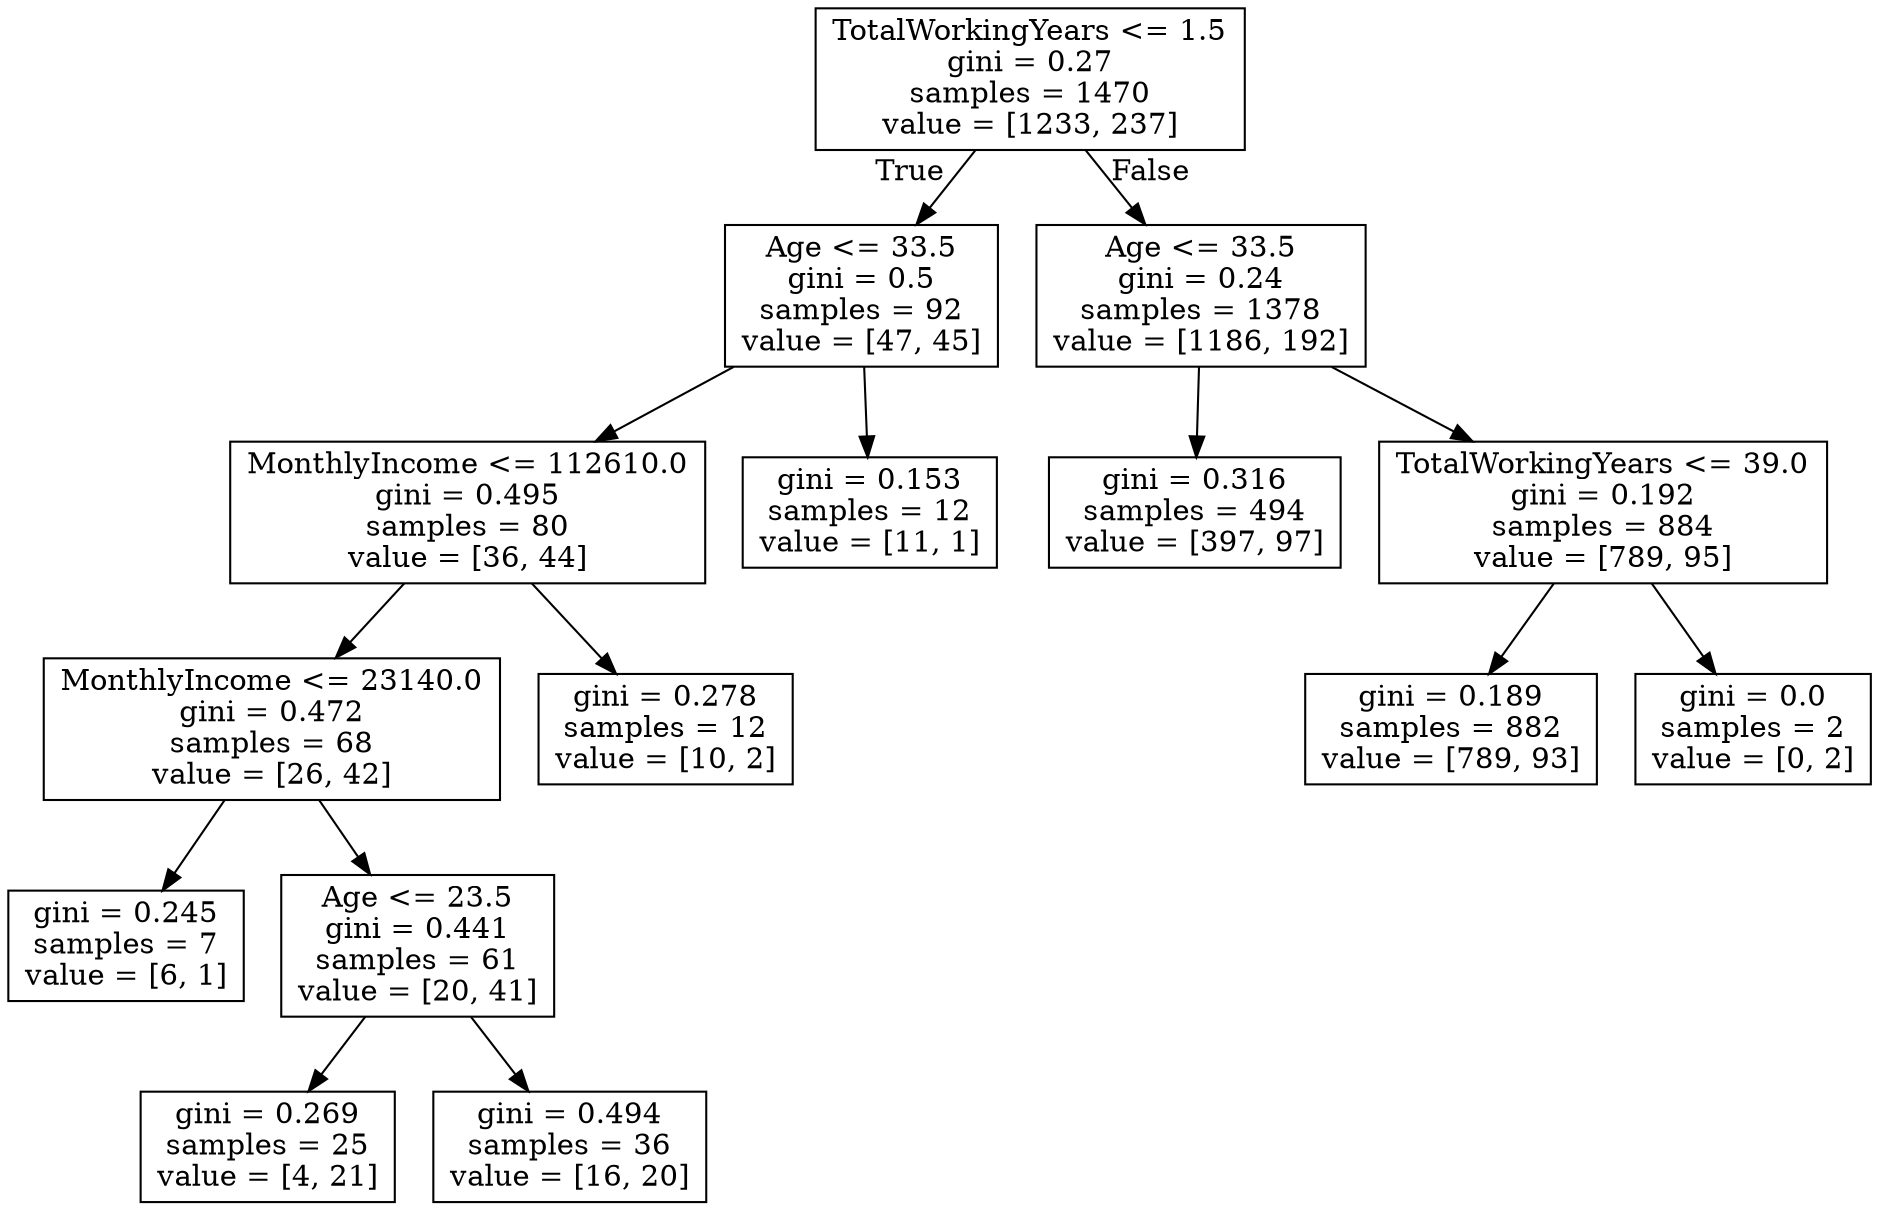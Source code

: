 digraph Tree {
node [shape=box] ;
0 [label="TotalWorkingYears <= 1.5\ngini = 0.27\nsamples = 1470\nvalue = [1233, 237]"] ;
1 [label="Age <= 33.5\ngini = 0.5\nsamples = 92\nvalue = [47, 45]"] ;
0 -> 1 [labeldistance=2.5, labelangle=45, headlabel="True"] ;
5 [label="MonthlyIncome <= 112610.0\ngini = 0.495\nsamples = 80\nvalue = [36, 44]"] ;
1 -> 5 ;
7 [label="MonthlyIncome <= 23140.0\ngini = 0.472\nsamples = 68\nvalue = [26, 42]"] ;
5 -> 7 ;
9 [label="gini = 0.245\nsamples = 7\nvalue = [6, 1]"] ;
7 -> 9 ;
10 [label="Age <= 23.5\ngini = 0.441\nsamples = 61\nvalue = [20, 41]"] ;
7 -> 10 ;
13 [label="gini = 0.269\nsamples = 25\nvalue = [4, 21]"] ;
10 -> 13 ;
14 [label="gini = 0.494\nsamples = 36\nvalue = [16, 20]"] ;
10 -> 14 ;
8 [label="gini = 0.278\nsamples = 12\nvalue = [10, 2]"] ;
5 -> 8 ;
6 [label="gini = 0.153\nsamples = 12\nvalue = [11, 1]"] ;
1 -> 6 ;
2 [label="Age <= 33.5\ngini = 0.24\nsamples = 1378\nvalue = [1186, 192]"] ;
0 -> 2 [labeldistance=2.5, labelangle=-45, headlabel="False"] ;
3 [label="gini = 0.316\nsamples = 494\nvalue = [397, 97]"] ;
2 -> 3 ;
4 [label="TotalWorkingYears <= 39.0\ngini = 0.192\nsamples = 884\nvalue = [789, 95]"] ;
2 -> 4 ;
11 [label="gini = 0.189\nsamples = 882\nvalue = [789, 93]"] ;
4 -> 11 ;
12 [label="gini = 0.0\nsamples = 2\nvalue = [0, 2]"] ;
4 -> 12 ;
}